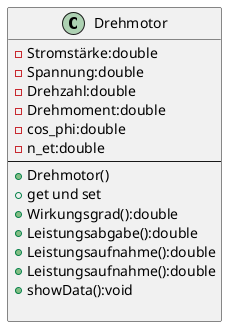 @startuml
class Drehmotor {
    - Stromstärke:double 
    - Spannung:double
    - Drehzahl:double
    - Drehmoment:double
    - cos_phi:double
    - n_et:double
    --
    + Drehmotor()
    + get und set
    + Wirkungsgrad():double
    + Leistungsabgabe():double
    + Leistungsaufnahme():double
    + Leistungsaufnahme():double
    + showData():void

}
@enduml